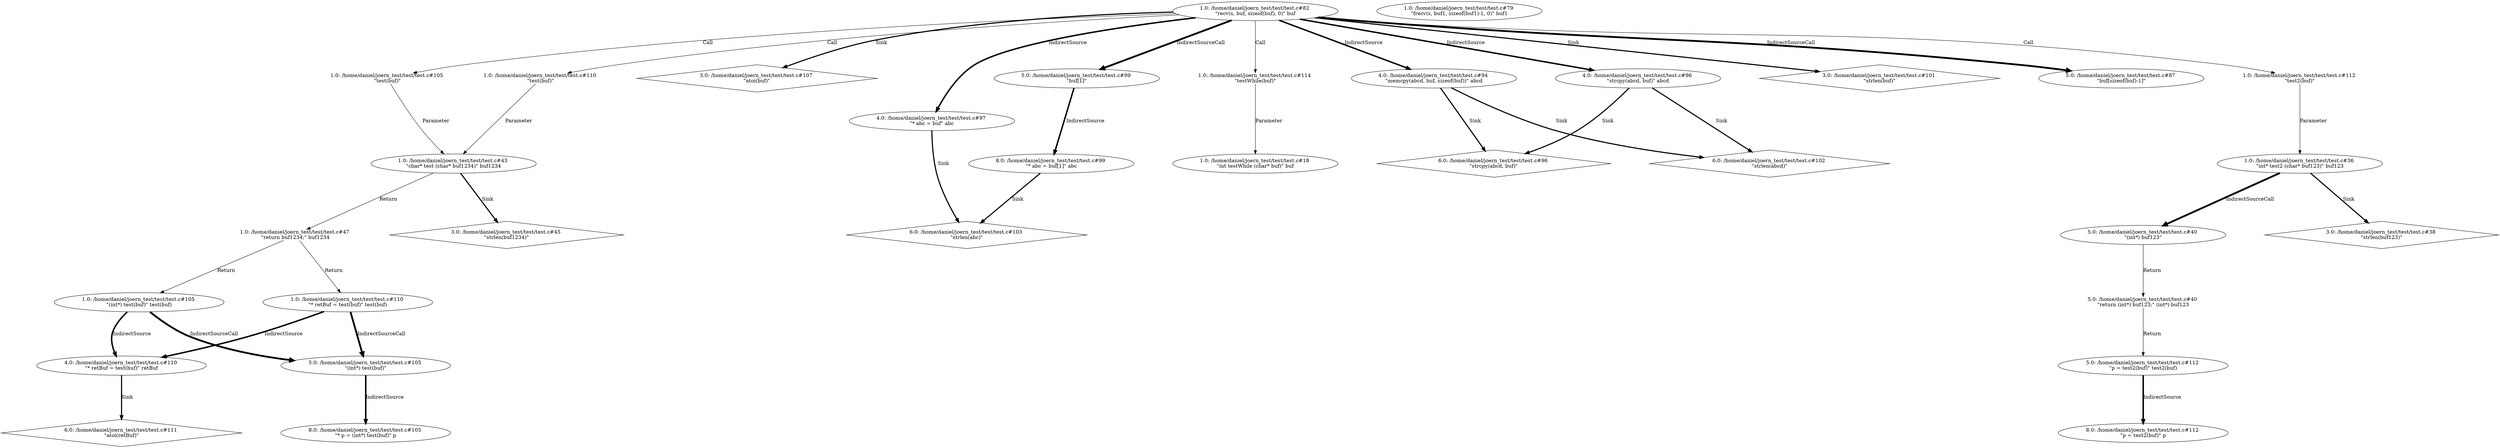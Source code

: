 digraph TaintDot {
	nodesep = 1.5
	ranksep = 1.5
	"1.0: /home/daniel/joern_test/test/test.c#47 
\"return buf1234;\" buf1234" [shape = plain]
	"1.0: /home/daniel/joern_test/test/test.c#18 
\"int testWhile (char* buf)\" buf"
	"3.0: /home/daniel/joern_test/test/test.c#107 
\"atoi(buf)\"" [shape = diamond]
	"1.0: /home/daniel/joern_test/test/test.c#82 
\"recv(s, buf, sizeof(buf), 0)\" buf" -> "5.0: /home/daniel/joern_test/test/test.c#99 
\"buf[1]\"" [label = IndirectSourceCall, penwidth = 5.0]
	"1.0: /home/daniel/joern_test/test/test.c#105 
\"test(buf)\"" -> "1.0: /home/daniel/joern_test/test/test.c#43 
\"char* test (char* buf1234)\" buf1234" [label = Parameter, penwidth = 1.0]
	"1.0: /home/daniel/joern_test/test/test.c#114 
\"testWhile(buf)\"" [shape = plain]
	"1.0: /home/daniel/joern_test/test/test.c#36 
\"int* test2 (char* buf123)\" buf123"
	"1.0: /home/daniel/joern_test/test/test.c#110 
\"test(buf)\"" [shape = plain]
	"1.0: /home/daniel/joern_test/test/test.c#36 
\"int* test2 (char* buf123)\" buf123" -> "5.0: /home/daniel/joern_test/test/test.c#40 
\"(int*) buf123\"" [label = IndirectSourceCall, penwidth = 5.0]
	"1.0: /home/daniel/joern_test/test/test.c#105 
\"(int*) test(buf)\" test(buf)"
	"3.0: /home/daniel/joern_test/test/test.c#38 
\"strlen(buf123)\"" [shape = diamond]
	"1.0: /home/daniel/joern_test/test/test.c#43 
\"char* test (char* buf1234)\" buf1234"
	"1.0: /home/daniel/joern_test/test/test.c#82 
\"recv(s, buf, sizeof(buf), 0)\" buf" -> "1.0: /home/daniel/joern_test/test/test.c#110 
\"test(buf)\"" [label = Call, penwidth = 1.0]
	"8.0: /home/daniel/joern_test/test/test.c#112 
\"p = test2(buf)\" p"
	"1.0: /home/daniel/joern_test/test/test.c#105 
\"(int*) test(buf)\" test(buf)" -> "5.0: /home/daniel/joern_test/test/test.c#105 
\"(int*) test(buf)\"" [label = IndirectSourceCall, penwidth = 5.0]
	"5.0: /home/daniel/joern_test/test/test.c#40 
\"(int*) buf123\""
	"5.0: /home/daniel/joern_test/test/test.c#105 
\"(int*) test(buf)\""
	"1.0: /home/daniel/joern_test/test/test.c#47 
\"return buf1234;\" buf1234" -> "1.0: /home/daniel/joern_test/test/test.c#105 
\"(int*) test(buf)\" test(buf)" [label = Return, penwidth = 1.0]
	"1.0: /home/daniel/joern_test/test/test.c#47 
\"return buf1234;\" buf1234" -> "1.0: /home/daniel/joern_test/test/test.c#110 
\"* retBuf = test(buf)\" test(buf)" [label = Return, penwidth = 1.0]
	"5.0: /home/daniel/joern_test/test/test.c#40 
\"return (int*) buf123;\" (int*) buf123" -> "5.0: /home/daniel/joern_test/test/test.c#112 
\"p = test2(buf)\" test2(buf)" [label = Return, penwidth = 1.0]
	"1.0: /home/daniel/joern_test/test/test.c#82 
\"recv(s, buf, sizeof(buf), 0)\" buf" -> "4.0: /home/daniel/joern_test/test/test.c#96 
\"strcpy(abcd, buf)\" abcd" [label = IndirectSource, penwidth = 4.0]
	"1.0: /home/daniel/joern_test/test/test.c#105 
\"(int*) test(buf)\" test(buf)" -> "4.0: /home/daniel/joern_test/test/test.c#110 
\"* retBuf = test(buf)\" retBuf" [label = IndirectSource, penwidth = 4.0]
	"3.0: /home/daniel/joern_test/test/test.c#101 
\"strlen(buf)\"" [shape = diamond]
	"1.0: /home/daniel/joern_test/test/test.c#36 
\"int* test2 (char* buf123)\" buf123" -> "3.0: /home/daniel/joern_test/test/test.c#38 
\"strlen(buf123)\"" [label = Sink, penwidth = 3.0]
	"5.0: /home/daniel/joern_test/test/test.c#87 
\"buf[sizeof(buf)-1]\""
	"1.0: /home/daniel/joern_test/test/test.c#82 
\"recv(s, buf, sizeof(buf), 0)\" buf" -> "4.0: /home/daniel/joern_test/test/test.c#97 
\"* abc = buf\" abc" [label = IndirectSource, penwidth = 4.0]
	"1.0: /home/daniel/joern_test/test/test.c#112 
\"test2(buf)\"" -> "1.0: /home/daniel/joern_test/test/test.c#36 
\"int* test2 (char* buf123)\" buf123" [label = Parameter, penwidth = 1.0]
	"1.0: /home/daniel/joern_test/test/test.c#112 
\"test2(buf)\"" [shape = plain]
	"1.0: /home/daniel/joern_test/test/test.c#82 
\"recv(s, buf, sizeof(buf), 0)\" buf" -> "1.0: /home/daniel/joern_test/test/test.c#114 
\"testWhile(buf)\"" [label = Call, penwidth = 1.0]
	"8.0: /home/daniel/joern_test/test/test.c#99 
\"* abc = buf[1]\" abc"
	"3.0: /home/daniel/joern_test/test/test.c#45 
\"strlen(buf1234)\"" [shape = diamond]
	"6.0: /home/daniel/joern_test/test/test.c#103 
\"strlen(abc)\"" [shape = diamond]
	"5.0: /home/daniel/joern_test/test/test.c#112 
\"p = test2(buf)\" test2(buf)"
	"4.0: /home/daniel/joern_test/test/test.c#97 
\"* abc = buf\" abc"
	"1.0: /home/daniel/joern_test/test/test.c#82 
\"recv(s, buf, sizeof(buf), 0)\" buf" -> "3.0: /home/daniel/joern_test/test/test.c#101 
\"strlen(buf)\"" [label = Sink, penwidth = 3.0]
	"4.0: /home/daniel/joern_test/test/test.c#94 
\"memcpy(abcd, buf, sizeof(buf))\" abcd" -> "6.0: /home/daniel/joern_test/test/test.c#102 
\"strlen(abcd)\"" [label = Sink, penwidth = 3.0]
	"1.0: /home/daniel/joern_test/test/test.c#82 
\"recv(s, buf, sizeof(buf), 0)\" buf" -> "5.0: /home/daniel/joern_test/test/test.c#87 
\"buf[sizeof(buf)-1]\"" [label = IndirectSourceCall, penwidth = 5.0]
	"1.0: /home/daniel/joern_test/test/test.c#43 
\"char* test (char* buf1234)\" buf1234" -> "1.0: /home/daniel/joern_test/test/test.c#47 
\"return buf1234;\" buf1234" [label = Return, penwidth = 1.0]
	"1.0: /home/daniel/joern_test/test/test.c#110 
\"* retBuf = test(buf)\" test(buf)"
	"5.0: /home/daniel/joern_test/test/test.c#99 
\"buf[1]\"" -> "8.0: /home/daniel/joern_test/test/test.c#99 
\"* abc = buf[1]\" abc" [label = IndirectSource, penwidth = 4.0]
	"1.0: /home/daniel/joern_test/test/test.c#114 
\"testWhile(buf)\"" -> "1.0: /home/daniel/joern_test/test/test.c#18 
\"int testWhile (char* buf)\" buf" [label = Parameter, penwidth = 1.0]
	"5.0: /home/daniel/joern_test/test/test.c#40 
\"return (int*) buf123;\" (int*) buf123" [shape = plain]
	"4.0: /home/daniel/joern_test/test/test.c#110 
\"* retBuf = test(buf)\" retBuf"
	"1.0: /home/daniel/joern_test/test/test.c#43 
\"char* test (char* buf1234)\" buf1234" -> "3.0: /home/daniel/joern_test/test/test.c#45 
\"strlen(buf1234)\"" [label = Sink, penwidth = 3.0]
	"5.0: /home/daniel/joern_test/test/test.c#40 
\"(int*) buf123\"" -> "5.0: /home/daniel/joern_test/test/test.c#40 
\"return (int*) buf123;\" (int*) buf123" [label = Return, penwidth = 1.0]
	"4.0: /home/daniel/joern_test/test/test.c#96 
\"strcpy(abcd, buf)\" abcd" -> "6.0: /home/daniel/joern_test/test/test.c#96 
\"strcpy(abcd, buf)\"" [label = Sink, penwidth = 3.0]
	"1.0: /home/daniel/joern_test/test/test.c#82 
\"recv(s, buf, sizeof(buf), 0)\" buf" -> "1.0: /home/daniel/joern_test/test/test.c#105 
\"test(buf)\"" [label = Call, penwidth = 1.0]
	"1.0: /home/daniel/joern_test/test/test.c#79 
\"frecv(s, buf1, sizeof(buf1)-1, 0)\" buf1"
	"1.0: /home/daniel/joern_test/test/test.c#82 
\"recv(s, buf, sizeof(buf), 0)\" buf" -> "4.0: /home/daniel/joern_test/test/test.c#94 
\"memcpy(abcd, buf, sizeof(buf))\" abcd" [label = IndirectSource, penwidth = 4.0]
	"1.0: /home/daniel/joern_test/test/test.c#110 
\"* retBuf = test(buf)\" test(buf)" -> "5.0: /home/daniel/joern_test/test/test.c#105 
\"(int*) test(buf)\"" [label = IndirectSourceCall, penwidth = 5.0]
	"1.0: /home/daniel/joern_test/test/test.c#105 
\"test(buf)\"" [shape = plain]
	"8.0: /home/daniel/joern_test/test/test.c#99 
\"* abc = buf[1]\" abc" -> "6.0: /home/daniel/joern_test/test/test.c#103 
\"strlen(abc)\"" [label = Sink, penwidth = 3.0]
	"4.0: /home/daniel/joern_test/test/test.c#96 
\"strcpy(abcd, buf)\" abcd"
	"4.0: /home/daniel/joern_test/test/test.c#96 
\"strcpy(abcd, buf)\" abcd" -> "6.0: /home/daniel/joern_test/test/test.c#102 
\"strlen(abcd)\"" [label = Sink, penwidth = 3.0]
	"5.0: /home/daniel/joern_test/test/test.c#99 
\"buf[1]\""
	"4.0: /home/daniel/joern_test/test/test.c#94 
\"memcpy(abcd, buf, sizeof(buf))\" abcd" -> "6.0: /home/daniel/joern_test/test/test.c#96 
\"strcpy(abcd, buf)\"" [label = Sink, penwidth = 3.0]
	"1.0: /home/daniel/joern_test/test/test.c#110 
\"* retBuf = test(buf)\" test(buf)" -> "4.0: /home/daniel/joern_test/test/test.c#110 
\"* retBuf = test(buf)\" retBuf" [label = IndirectSource, penwidth = 4.0]
	"6.0: /home/daniel/joern_test/test/test.c#111 
\"atoi(retBuf)\"" [shape = diamond]
	"4.0: /home/daniel/joern_test/test/test.c#110 
\"* retBuf = test(buf)\" retBuf" -> "6.0: /home/daniel/joern_test/test/test.c#111 
\"atoi(retBuf)\"" [label = Sink, penwidth = 3.0]
	"1.0: /home/daniel/joern_test/test/test.c#82 
\"recv(s, buf, sizeof(buf), 0)\" buf" -> "3.0: /home/daniel/joern_test/test/test.c#107 
\"atoi(buf)\"" [label = Sink, penwidth = 3.0]
	"8.0: /home/daniel/joern_test/test/test.c#105 
\"* p = (int*) test(buf)\" p"
	"6.0: /home/daniel/joern_test/test/test.c#102 
\"strlen(abcd)\"" [shape = diamond]
	"1.0: /home/daniel/joern_test/test/test.c#110 
\"test(buf)\"" -> "1.0: /home/daniel/joern_test/test/test.c#43 
\"char* test (char* buf1234)\" buf1234" [label = Parameter, penwidth = 1.0]
	"4.0: /home/daniel/joern_test/test/test.c#97 
\"* abc = buf\" abc" -> "6.0: /home/daniel/joern_test/test/test.c#103 
\"strlen(abc)\"" [label = Sink, penwidth = 3.0]
	"1.0: /home/daniel/joern_test/test/test.c#82 
\"recv(s, buf, sizeof(buf), 0)\" buf"
	"5.0: /home/daniel/joern_test/test/test.c#112 
\"p = test2(buf)\" test2(buf)" -> "8.0: /home/daniel/joern_test/test/test.c#112 
\"p = test2(buf)\" p" [label = IndirectSource, penwidth = 4.0]
	"1.0: /home/daniel/joern_test/test/test.c#82 
\"recv(s, buf, sizeof(buf), 0)\" buf" -> "1.0: /home/daniel/joern_test/test/test.c#112 
\"test2(buf)\"" [label = Call, penwidth = 1.0]
	"4.0: /home/daniel/joern_test/test/test.c#94 
\"memcpy(abcd, buf, sizeof(buf))\" abcd"
	"5.0: /home/daniel/joern_test/test/test.c#105 
\"(int*) test(buf)\"" -> "8.0: /home/daniel/joern_test/test/test.c#105 
\"* p = (int*) test(buf)\" p" [label = IndirectSource, penwidth = 4.0]
	"6.0: /home/daniel/joern_test/test/test.c#96 
\"strcpy(abcd, buf)\"" [shape = diamond]
}